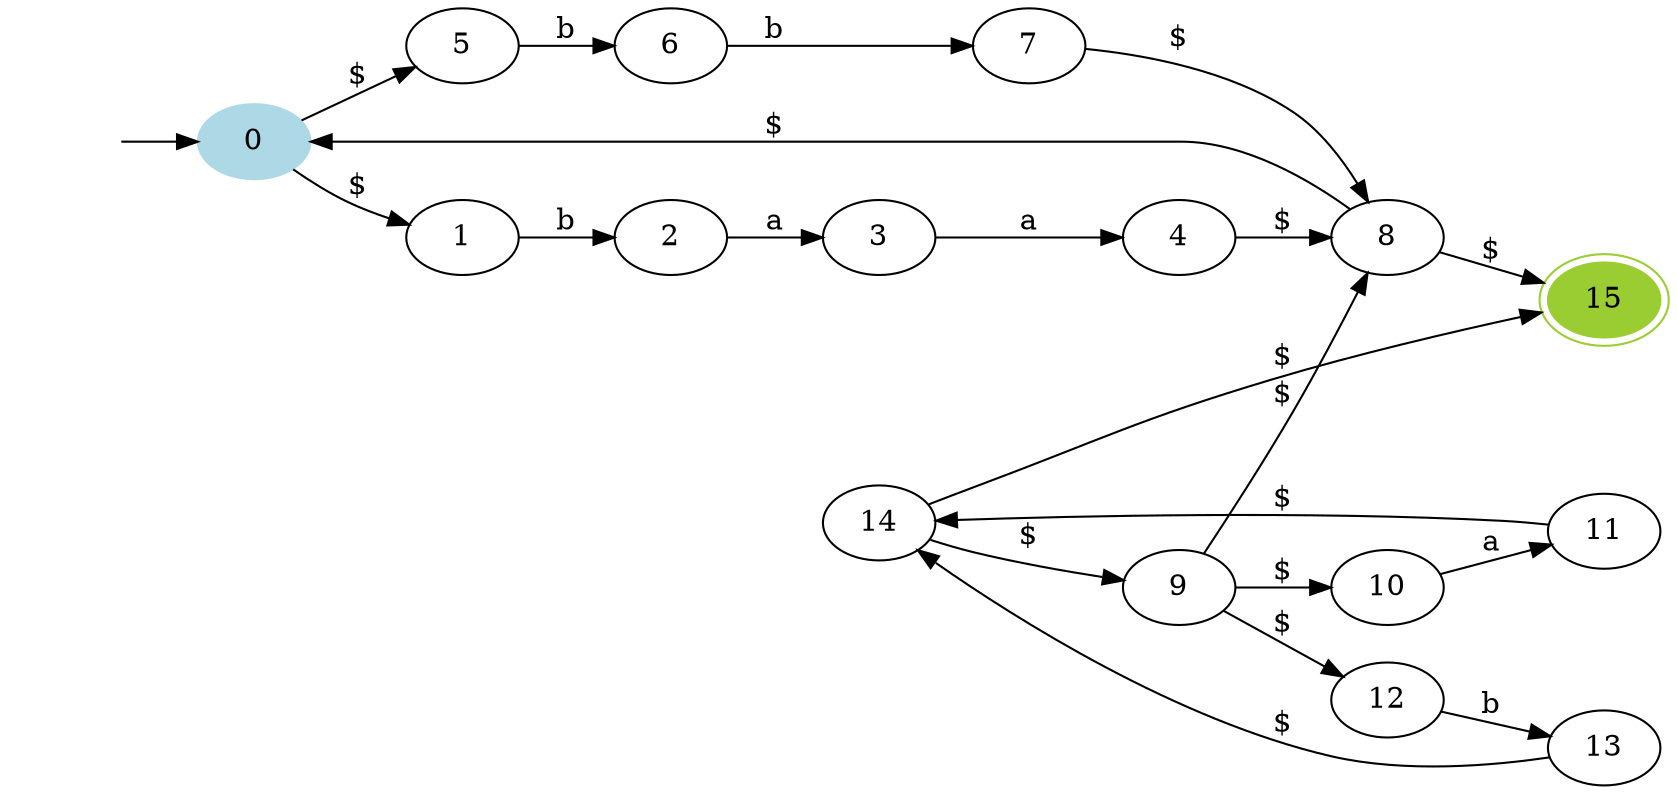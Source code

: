 digraph dfa {
rankdir=LR;

NOTHING [label="", shape=none]
0 [label="0" shape=ellipse, style=filled, color=lightblue]
1 [label="1"]
10 [label="10"]
11 [label="11"]
12 [label="12"]
13 [label="13"]
14 [label="14"]
15 [label="15" shape=ellipse, peripheries=2, style=filled, color=yellowgreen]
2 [label="2"]
3 [label="3"]
4 [label="4"]
5 [label="5"]
6 [label="6"]
7 [label="7"]
8 [label="8"]
9 [label="9"]

NOTHING -> 0
0 -> 1 [label="$"]
0 -> 5 [label="$"]
1 -> 2 [label="b"]
10 -> 11 [label="a"]
11 -> 14 [label="$"]
12 -> 13 [label="b"]
13 -> 14 [label="$"]
14 -> 15 [label="$"]
14 -> 9 [label="$"]
2 -> 3 [label="a"]
3 -> 4 [label="a"]
4 -> 8 [label="$"]
5 -> 6 [label="b"]
6 -> 7 [label="b"]
7 -> 8 [label="$"]
8 -> 0 [label="$"]
8 -> 15 [label="$"]
9 -> 10 [label="$"]
9 -> 12 [label="$"]
9 -> 8 [label="$"]
}
